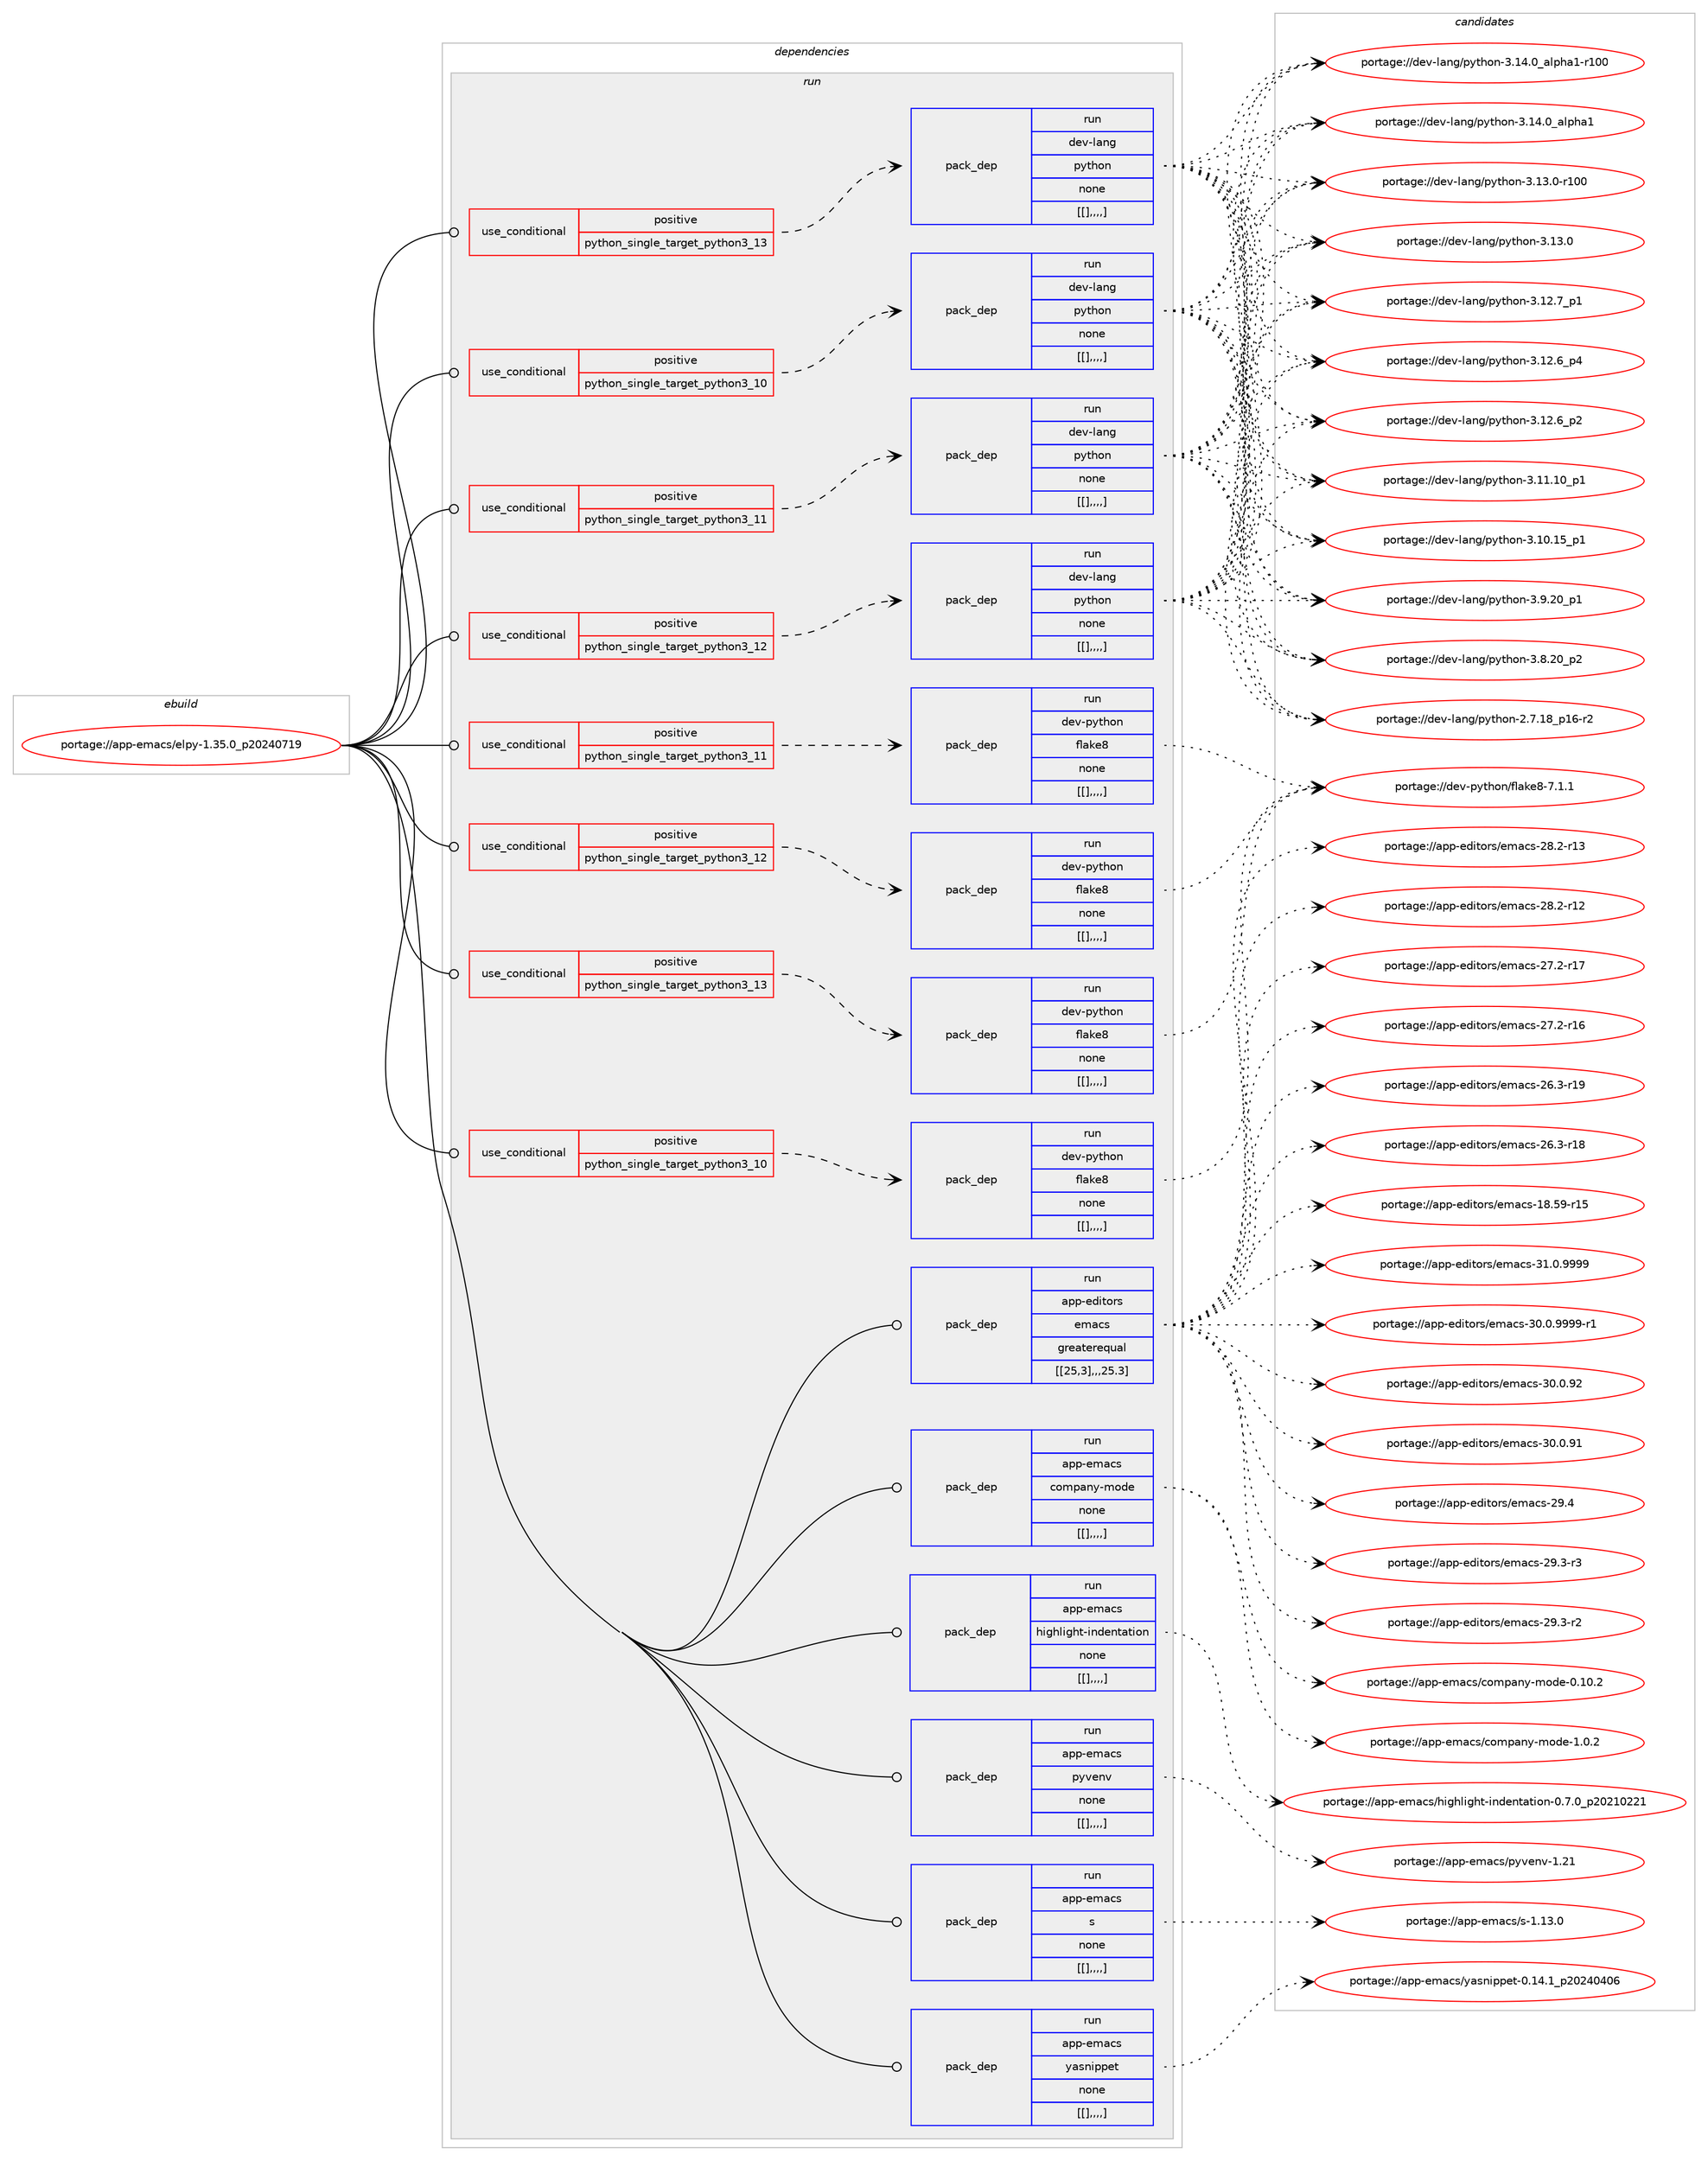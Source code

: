digraph prolog {

# *************
# Graph options
# *************

newrank=true;
concentrate=true;
compound=true;
graph [rankdir=LR,fontname=Helvetica,fontsize=10,ranksep=1.5];#, ranksep=2.5, nodesep=0.2];
edge  [arrowhead=vee];
node  [fontname=Helvetica,fontsize=10];

# **********
# The ebuild
# **********

subgraph cluster_leftcol {
color=gray;
label=<<i>ebuild</i>>;
id [label="portage://app-emacs/elpy-1.35.0_p20240719", color=red, width=4, href="../app-emacs/elpy-1.35.0_p20240719.svg"];
}

# ****************
# The dependencies
# ****************

subgraph cluster_midcol {
color=gray;
label=<<i>dependencies</i>>;
subgraph cluster_compile {
fillcolor="#eeeeee";
style=filled;
label=<<i>compile</i>>;
}
subgraph cluster_compileandrun {
fillcolor="#eeeeee";
style=filled;
label=<<i>compile and run</i>>;
}
subgraph cluster_run {
fillcolor="#eeeeee";
style=filled;
label=<<i>run</i>>;
subgraph cond5983 {
dependency21810 [label=<<TABLE BORDER="0" CELLBORDER="1" CELLSPACING="0" CELLPADDING="4"><TR><TD ROWSPAN="3" CELLPADDING="10">use_conditional</TD></TR><TR><TD>positive</TD></TR><TR><TD>python_single_target_python3_10</TD></TR></TABLE>>, shape=none, color=red];
subgraph pack15678 {
dependency21813 [label=<<TABLE BORDER="0" CELLBORDER="1" CELLSPACING="0" CELLPADDING="4" WIDTH="220"><TR><TD ROWSPAN="6" CELLPADDING="30">pack_dep</TD></TR><TR><TD WIDTH="110">run</TD></TR><TR><TD>dev-lang</TD></TR><TR><TD>python</TD></TR><TR><TD>none</TD></TR><TR><TD>[[],,,,]</TD></TR></TABLE>>, shape=none, color=blue];
}
dependency21810:e -> dependency21813:w [weight=20,style="dashed",arrowhead="vee"];
}
id:e -> dependency21810:w [weight=20,style="solid",arrowhead="odot"];
subgraph cond5995 {
dependency21865 [label=<<TABLE BORDER="0" CELLBORDER="1" CELLSPACING="0" CELLPADDING="4"><TR><TD ROWSPAN="3" CELLPADDING="10">use_conditional</TD></TR><TR><TD>positive</TD></TR><TR><TD>python_single_target_python3_10</TD></TR></TABLE>>, shape=none, color=red];
subgraph pack15735 {
dependency21903 [label=<<TABLE BORDER="0" CELLBORDER="1" CELLSPACING="0" CELLPADDING="4" WIDTH="220"><TR><TD ROWSPAN="6" CELLPADDING="30">pack_dep</TD></TR><TR><TD WIDTH="110">run</TD></TR><TR><TD>dev-python</TD></TR><TR><TD>flake8</TD></TR><TR><TD>none</TD></TR><TR><TD>[[],,,,]</TD></TR></TABLE>>, shape=none, color=blue];
}
dependency21865:e -> dependency21903:w [weight=20,style="dashed",arrowhead="vee"];
}
id:e -> dependency21865:w [weight=20,style="solid",arrowhead="odot"];
subgraph cond6024 {
dependency21925 [label=<<TABLE BORDER="0" CELLBORDER="1" CELLSPACING="0" CELLPADDING="4"><TR><TD ROWSPAN="3" CELLPADDING="10">use_conditional</TD></TR><TR><TD>positive</TD></TR><TR><TD>python_single_target_python3_11</TD></TR></TABLE>>, shape=none, color=red];
subgraph pack15770 {
dependency21961 [label=<<TABLE BORDER="0" CELLBORDER="1" CELLSPACING="0" CELLPADDING="4" WIDTH="220"><TR><TD ROWSPAN="6" CELLPADDING="30">pack_dep</TD></TR><TR><TD WIDTH="110">run</TD></TR><TR><TD>dev-lang</TD></TR><TR><TD>python</TD></TR><TR><TD>none</TD></TR><TR><TD>[[],,,,]</TD></TR></TABLE>>, shape=none, color=blue];
}
dependency21925:e -> dependency21961:w [weight=20,style="dashed",arrowhead="vee"];
}
id:e -> dependency21925:w [weight=20,style="solid",arrowhead="odot"];
subgraph cond6042 {
dependency21977 [label=<<TABLE BORDER="0" CELLBORDER="1" CELLSPACING="0" CELLPADDING="4"><TR><TD ROWSPAN="3" CELLPADDING="10">use_conditional</TD></TR><TR><TD>positive</TD></TR><TR><TD>python_single_target_python3_11</TD></TR></TABLE>>, shape=none, color=red];
subgraph pack15792 {
dependency21988 [label=<<TABLE BORDER="0" CELLBORDER="1" CELLSPACING="0" CELLPADDING="4" WIDTH="220"><TR><TD ROWSPAN="6" CELLPADDING="30">pack_dep</TD></TR><TR><TD WIDTH="110">run</TD></TR><TR><TD>dev-python</TD></TR><TR><TD>flake8</TD></TR><TR><TD>none</TD></TR><TR><TD>[[],,,,]</TD></TR></TABLE>>, shape=none, color=blue];
}
dependency21977:e -> dependency21988:w [weight=20,style="dashed",arrowhead="vee"];
}
id:e -> dependency21977:w [weight=20,style="solid",arrowhead="odot"];
subgraph cond6054 {
dependency22041 [label=<<TABLE BORDER="0" CELLBORDER="1" CELLSPACING="0" CELLPADDING="4"><TR><TD ROWSPAN="3" CELLPADDING="10">use_conditional</TD></TR><TR><TD>positive</TD></TR><TR><TD>python_single_target_python3_12</TD></TR></TABLE>>, shape=none, color=red];
subgraph pack15836 {
dependency22052 [label=<<TABLE BORDER="0" CELLBORDER="1" CELLSPACING="0" CELLPADDING="4" WIDTH="220"><TR><TD ROWSPAN="6" CELLPADDING="30">pack_dep</TD></TR><TR><TD WIDTH="110">run</TD></TR><TR><TD>dev-lang</TD></TR><TR><TD>python</TD></TR><TR><TD>none</TD></TR><TR><TD>[[],,,,]</TD></TR></TABLE>>, shape=none, color=blue];
}
dependency22041:e -> dependency22052:w [weight=20,style="dashed",arrowhead="vee"];
}
id:e -> dependency22041:w [weight=20,style="solid",arrowhead="odot"];
subgraph cond6069 {
dependency22057 [label=<<TABLE BORDER="0" CELLBORDER="1" CELLSPACING="0" CELLPADDING="4"><TR><TD ROWSPAN="3" CELLPADDING="10">use_conditional</TD></TR><TR><TD>positive</TD></TR><TR><TD>python_single_target_python3_12</TD></TR></TABLE>>, shape=none, color=red];
subgraph pack15847 {
dependency22069 [label=<<TABLE BORDER="0" CELLBORDER="1" CELLSPACING="0" CELLPADDING="4" WIDTH="220"><TR><TD ROWSPAN="6" CELLPADDING="30">pack_dep</TD></TR><TR><TD WIDTH="110">run</TD></TR><TR><TD>dev-python</TD></TR><TR><TD>flake8</TD></TR><TR><TD>none</TD></TR><TR><TD>[[],,,,]</TD></TR></TABLE>>, shape=none, color=blue];
}
dependency22057:e -> dependency22069:w [weight=20,style="dashed",arrowhead="vee"];
}
id:e -> dependency22057:w [weight=20,style="solid",arrowhead="odot"];
subgraph cond6085 {
dependency22111 [label=<<TABLE BORDER="0" CELLBORDER="1" CELLSPACING="0" CELLPADDING="4"><TR><TD ROWSPAN="3" CELLPADDING="10">use_conditional</TD></TR><TR><TD>positive</TD></TR><TR><TD>python_single_target_python3_13</TD></TR></TABLE>>, shape=none, color=red];
subgraph pack15883 {
dependency22114 [label=<<TABLE BORDER="0" CELLBORDER="1" CELLSPACING="0" CELLPADDING="4" WIDTH="220"><TR><TD ROWSPAN="6" CELLPADDING="30">pack_dep</TD></TR><TR><TD WIDTH="110">run</TD></TR><TR><TD>dev-lang</TD></TR><TR><TD>python</TD></TR><TR><TD>none</TD></TR><TR><TD>[[],,,,]</TD></TR></TABLE>>, shape=none, color=blue];
}
dependency22111:e -> dependency22114:w [weight=20,style="dashed",arrowhead="vee"];
}
id:e -> dependency22111:w [weight=20,style="solid",arrowhead="odot"];
subgraph cond6088 {
dependency22148 [label=<<TABLE BORDER="0" CELLBORDER="1" CELLSPACING="0" CELLPADDING="4"><TR><TD ROWSPAN="3" CELLPADDING="10">use_conditional</TD></TR><TR><TD>positive</TD></TR><TR><TD>python_single_target_python3_13</TD></TR></TABLE>>, shape=none, color=red];
subgraph pack15911 {
dependency22150 [label=<<TABLE BORDER="0" CELLBORDER="1" CELLSPACING="0" CELLPADDING="4" WIDTH="220"><TR><TD ROWSPAN="6" CELLPADDING="30">pack_dep</TD></TR><TR><TD WIDTH="110">run</TD></TR><TR><TD>dev-python</TD></TR><TR><TD>flake8</TD></TR><TR><TD>none</TD></TR><TR><TD>[[],,,,]</TD></TR></TABLE>>, shape=none, color=blue];
}
dependency22148:e -> dependency22150:w [weight=20,style="dashed",arrowhead="vee"];
}
id:e -> dependency22148:w [weight=20,style="solid",arrowhead="odot"];
subgraph pack15913 {
dependency22162 [label=<<TABLE BORDER="0" CELLBORDER="1" CELLSPACING="0" CELLPADDING="4" WIDTH="220"><TR><TD ROWSPAN="6" CELLPADDING="30">pack_dep</TD></TR><TR><TD WIDTH="110">run</TD></TR><TR><TD>app-editors</TD></TR><TR><TD>emacs</TD></TR><TR><TD>greaterequal</TD></TR><TR><TD>[[25,3],,,25.3]</TD></TR></TABLE>>, shape=none, color=blue];
}
id:e -> dependency22162:w [weight=20,style="solid",arrowhead="odot"];
subgraph pack15933 {
dependency22186 [label=<<TABLE BORDER="0" CELLBORDER="1" CELLSPACING="0" CELLPADDING="4" WIDTH="220"><TR><TD ROWSPAN="6" CELLPADDING="30">pack_dep</TD></TR><TR><TD WIDTH="110">run</TD></TR><TR><TD>app-emacs</TD></TR><TR><TD>company-mode</TD></TR><TR><TD>none</TD></TR><TR><TD>[[],,,,]</TD></TR></TABLE>>, shape=none, color=blue];
}
id:e -> dependency22186:w [weight=20,style="solid",arrowhead="odot"];
subgraph pack15947 {
dependency22202 [label=<<TABLE BORDER="0" CELLBORDER="1" CELLSPACING="0" CELLPADDING="4" WIDTH="220"><TR><TD ROWSPAN="6" CELLPADDING="30">pack_dep</TD></TR><TR><TD WIDTH="110">run</TD></TR><TR><TD>app-emacs</TD></TR><TR><TD>highlight-indentation</TD></TR><TR><TD>none</TD></TR><TR><TD>[[],,,,]</TD></TR></TABLE>>, shape=none, color=blue];
}
id:e -> dependency22202:w [weight=20,style="solid",arrowhead="odot"];
subgraph pack15958 {
dependency22226 [label=<<TABLE BORDER="0" CELLBORDER="1" CELLSPACING="0" CELLPADDING="4" WIDTH="220"><TR><TD ROWSPAN="6" CELLPADDING="30">pack_dep</TD></TR><TR><TD WIDTH="110">run</TD></TR><TR><TD>app-emacs</TD></TR><TR><TD>pyvenv</TD></TR><TR><TD>none</TD></TR><TR><TD>[[],,,,]</TD></TR></TABLE>>, shape=none, color=blue];
}
id:e -> dependency22226:w [weight=20,style="solid",arrowhead="odot"];
subgraph pack15991 {
dependency22262 [label=<<TABLE BORDER="0" CELLBORDER="1" CELLSPACING="0" CELLPADDING="4" WIDTH="220"><TR><TD ROWSPAN="6" CELLPADDING="30">pack_dep</TD></TR><TR><TD WIDTH="110">run</TD></TR><TR><TD>app-emacs</TD></TR><TR><TD>s</TD></TR><TR><TD>none</TD></TR><TR><TD>[[],,,,]</TD></TR></TABLE>>, shape=none, color=blue];
}
id:e -> dependency22262:w [weight=20,style="solid",arrowhead="odot"];
subgraph pack15996 {
dependency22272 [label=<<TABLE BORDER="0" CELLBORDER="1" CELLSPACING="0" CELLPADDING="4" WIDTH="220"><TR><TD ROWSPAN="6" CELLPADDING="30">pack_dep</TD></TR><TR><TD WIDTH="110">run</TD></TR><TR><TD>app-emacs</TD></TR><TR><TD>yasnippet</TD></TR><TR><TD>none</TD></TR><TR><TD>[[],,,,]</TD></TR></TABLE>>, shape=none, color=blue];
}
id:e -> dependency22272:w [weight=20,style="solid",arrowhead="odot"];
}
}

# **************
# The candidates
# **************

subgraph cluster_choices {
rank=same;
color=gray;
label=<<i>candidates</i>>;

subgraph choice14469 {
color=black;
nodesep=1;
choice100101118451089711010347112121116104111110455146495246489597108112104974945114494848 [label="portage://dev-lang/python-3.14.0_alpha1-r100", color=red, width=4,href="../dev-lang/python-3.14.0_alpha1-r100.svg"];
choice1001011184510897110103471121211161041111104551464952464895971081121049749 [label="portage://dev-lang/python-3.14.0_alpha1", color=red, width=4,href="../dev-lang/python-3.14.0_alpha1.svg"];
choice1001011184510897110103471121211161041111104551464951464845114494848 [label="portage://dev-lang/python-3.13.0-r100", color=red, width=4,href="../dev-lang/python-3.13.0-r100.svg"];
choice10010111845108971101034711212111610411111045514649514648 [label="portage://dev-lang/python-3.13.0", color=red, width=4,href="../dev-lang/python-3.13.0.svg"];
choice100101118451089711010347112121116104111110455146495046559511249 [label="portage://dev-lang/python-3.12.7_p1", color=red, width=4,href="../dev-lang/python-3.12.7_p1.svg"];
choice100101118451089711010347112121116104111110455146495046549511252 [label="portage://dev-lang/python-3.12.6_p4", color=red, width=4,href="../dev-lang/python-3.12.6_p4.svg"];
choice100101118451089711010347112121116104111110455146495046549511250 [label="portage://dev-lang/python-3.12.6_p2", color=red, width=4,href="../dev-lang/python-3.12.6_p2.svg"];
choice10010111845108971101034711212111610411111045514649494649489511249 [label="portage://dev-lang/python-3.11.10_p1", color=red, width=4,href="../dev-lang/python-3.11.10_p1.svg"];
choice10010111845108971101034711212111610411111045514649484649539511249 [label="portage://dev-lang/python-3.10.15_p1", color=red, width=4,href="../dev-lang/python-3.10.15_p1.svg"];
choice100101118451089711010347112121116104111110455146574650489511249 [label="portage://dev-lang/python-3.9.20_p1", color=red, width=4,href="../dev-lang/python-3.9.20_p1.svg"];
choice100101118451089711010347112121116104111110455146564650489511250 [label="portage://dev-lang/python-3.8.20_p2", color=red, width=4,href="../dev-lang/python-3.8.20_p2.svg"];
choice100101118451089711010347112121116104111110455046554649569511249544511450 [label="portage://dev-lang/python-2.7.18_p16-r2", color=red, width=4,href="../dev-lang/python-2.7.18_p16-r2.svg"];
dependency21813:e -> choice100101118451089711010347112121116104111110455146495246489597108112104974945114494848:w [style=dotted,weight="100"];
dependency21813:e -> choice1001011184510897110103471121211161041111104551464952464895971081121049749:w [style=dotted,weight="100"];
dependency21813:e -> choice1001011184510897110103471121211161041111104551464951464845114494848:w [style=dotted,weight="100"];
dependency21813:e -> choice10010111845108971101034711212111610411111045514649514648:w [style=dotted,weight="100"];
dependency21813:e -> choice100101118451089711010347112121116104111110455146495046559511249:w [style=dotted,weight="100"];
dependency21813:e -> choice100101118451089711010347112121116104111110455146495046549511252:w [style=dotted,weight="100"];
dependency21813:e -> choice100101118451089711010347112121116104111110455146495046549511250:w [style=dotted,weight="100"];
dependency21813:e -> choice10010111845108971101034711212111610411111045514649494649489511249:w [style=dotted,weight="100"];
dependency21813:e -> choice10010111845108971101034711212111610411111045514649484649539511249:w [style=dotted,weight="100"];
dependency21813:e -> choice100101118451089711010347112121116104111110455146574650489511249:w [style=dotted,weight="100"];
dependency21813:e -> choice100101118451089711010347112121116104111110455146564650489511250:w [style=dotted,weight="100"];
dependency21813:e -> choice100101118451089711010347112121116104111110455046554649569511249544511450:w [style=dotted,weight="100"];
}
subgraph choice14481 {
color=black;
nodesep=1;
choice10010111845112121116104111110471021089710710156455546494649 [label="portage://dev-python/flake8-7.1.1", color=red, width=4,href="../dev-python/flake8-7.1.1.svg"];
dependency21903:e -> choice10010111845112121116104111110471021089710710156455546494649:w [style=dotted,weight="100"];
}
subgraph choice14522 {
color=black;
nodesep=1;
choice100101118451089711010347112121116104111110455146495246489597108112104974945114494848 [label="portage://dev-lang/python-3.14.0_alpha1-r100", color=red, width=4,href="../dev-lang/python-3.14.0_alpha1-r100.svg"];
choice1001011184510897110103471121211161041111104551464952464895971081121049749 [label="portage://dev-lang/python-3.14.0_alpha1", color=red, width=4,href="../dev-lang/python-3.14.0_alpha1.svg"];
choice1001011184510897110103471121211161041111104551464951464845114494848 [label="portage://dev-lang/python-3.13.0-r100", color=red, width=4,href="../dev-lang/python-3.13.0-r100.svg"];
choice10010111845108971101034711212111610411111045514649514648 [label="portage://dev-lang/python-3.13.0", color=red, width=4,href="../dev-lang/python-3.13.0.svg"];
choice100101118451089711010347112121116104111110455146495046559511249 [label="portage://dev-lang/python-3.12.7_p1", color=red, width=4,href="../dev-lang/python-3.12.7_p1.svg"];
choice100101118451089711010347112121116104111110455146495046549511252 [label="portage://dev-lang/python-3.12.6_p4", color=red, width=4,href="../dev-lang/python-3.12.6_p4.svg"];
choice100101118451089711010347112121116104111110455146495046549511250 [label="portage://dev-lang/python-3.12.6_p2", color=red, width=4,href="../dev-lang/python-3.12.6_p2.svg"];
choice10010111845108971101034711212111610411111045514649494649489511249 [label="portage://dev-lang/python-3.11.10_p1", color=red, width=4,href="../dev-lang/python-3.11.10_p1.svg"];
choice10010111845108971101034711212111610411111045514649484649539511249 [label="portage://dev-lang/python-3.10.15_p1", color=red, width=4,href="../dev-lang/python-3.10.15_p1.svg"];
choice100101118451089711010347112121116104111110455146574650489511249 [label="portage://dev-lang/python-3.9.20_p1", color=red, width=4,href="../dev-lang/python-3.9.20_p1.svg"];
choice100101118451089711010347112121116104111110455146564650489511250 [label="portage://dev-lang/python-3.8.20_p2", color=red, width=4,href="../dev-lang/python-3.8.20_p2.svg"];
choice100101118451089711010347112121116104111110455046554649569511249544511450 [label="portage://dev-lang/python-2.7.18_p16-r2", color=red, width=4,href="../dev-lang/python-2.7.18_p16-r2.svg"];
dependency21961:e -> choice100101118451089711010347112121116104111110455146495246489597108112104974945114494848:w [style=dotted,weight="100"];
dependency21961:e -> choice1001011184510897110103471121211161041111104551464952464895971081121049749:w [style=dotted,weight="100"];
dependency21961:e -> choice1001011184510897110103471121211161041111104551464951464845114494848:w [style=dotted,weight="100"];
dependency21961:e -> choice10010111845108971101034711212111610411111045514649514648:w [style=dotted,weight="100"];
dependency21961:e -> choice100101118451089711010347112121116104111110455146495046559511249:w [style=dotted,weight="100"];
dependency21961:e -> choice100101118451089711010347112121116104111110455146495046549511252:w [style=dotted,weight="100"];
dependency21961:e -> choice100101118451089711010347112121116104111110455146495046549511250:w [style=dotted,weight="100"];
dependency21961:e -> choice10010111845108971101034711212111610411111045514649494649489511249:w [style=dotted,weight="100"];
dependency21961:e -> choice10010111845108971101034711212111610411111045514649484649539511249:w [style=dotted,weight="100"];
dependency21961:e -> choice100101118451089711010347112121116104111110455146574650489511249:w [style=dotted,weight="100"];
dependency21961:e -> choice100101118451089711010347112121116104111110455146564650489511250:w [style=dotted,weight="100"];
dependency21961:e -> choice100101118451089711010347112121116104111110455046554649569511249544511450:w [style=dotted,weight="100"];
}
subgraph choice14541 {
color=black;
nodesep=1;
choice10010111845112121116104111110471021089710710156455546494649 [label="portage://dev-python/flake8-7.1.1", color=red, width=4,href="../dev-python/flake8-7.1.1.svg"];
dependency21988:e -> choice10010111845112121116104111110471021089710710156455546494649:w [style=dotted,weight="100"];
}
subgraph choice14543 {
color=black;
nodesep=1;
choice100101118451089711010347112121116104111110455146495246489597108112104974945114494848 [label="portage://dev-lang/python-3.14.0_alpha1-r100", color=red, width=4,href="../dev-lang/python-3.14.0_alpha1-r100.svg"];
choice1001011184510897110103471121211161041111104551464952464895971081121049749 [label="portage://dev-lang/python-3.14.0_alpha1", color=red, width=4,href="../dev-lang/python-3.14.0_alpha1.svg"];
choice1001011184510897110103471121211161041111104551464951464845114494848 [label="portage://dev-lang/python-3.13.0-r100", color=red, width=4,href="../dev-lang/python-3.13.0-r100.svg"];
choice10010111845108971101034711212111610411111045514649514648 [label="portage://dev-lang/python-3.13.0", color=red, width=4,href="../dev-lang/python-3.13.0.svg"];
choice100101118451089711010347112121116104111110455146495046559511249 [label="portage://dev-lang/python-3.12.7_p1", color=red, width=4,href="../dev-lang/python-3.12.7_p1.svg"];
choice100101118451089711010347112121116104111110455146495046549511252 [label="portage://dev-lang/python-3.12.6_p4", color=red, width=4,href="../dev-lang/python-3.12.6_p4.svg"];
choice100101118451089711010347112121116104111110455146495046549511250 [label="portage://dev-lang/python-3.12.6_p2", color=red, width=4,href="../dev-lang/python-3.12.6_p2.svg"];
choice10010111845108971101034711212111610411111045514649494649489511249 [label="portage://dev-lang/python-3.11.10_p1", color=red, width=4,href="../dev-lang/python-3.11.10_p1.svg"];
choice10010111845108971101034711212111610411111045514649484649539511249 [label="portage://dev-lang/python-3.10.15_p1", color=red, width=4,href="../dev-lang/python-3.10.15_p1.svg"];
choice100101118451089711010347112121116104111110455146574650489511249 [label="portage://dev-lang/python-3.9.20_p1", color=red, width=4,href="../dev-lang/python-3.9.20_p1.svg"];
choice100101118451089711010347112121116104111110455146564650489511250 [label="portage://dev-lang/python-3.8.20_p2", color=red, width=4,href="../dev-lang/python-3.8.20_p2.svg"];
choice100101118451089711010347112121116104111110455046554649569511249544511450 [label="portage://dev-lang/python-2.7.18_p16-r2", color=red, width=4,href="../dev-lang/python-2.7.18_p16-r2.svg"];
dependency22052:e -> choice100101118451089711010347112121116104111110455146495246489597108112104974945114494848:w [style=dotted,weight="100"];
dependency22052:e -> choice1001011184510897110103471121211161041111104551464952464895971081121049749:w [style=dotted,weight="100"];
dependency22052:e -> choice1001011184510897110103471121211161041111104551464951464845114494848:w [style=dotted,weight="100"];
dependency22052:e -> choice10010111845108971101034711212111610411111045514649514648:w [style=dotted,weight="100"];
dependency22052:e -> choice100101118451089711010347112121116104111110455146495046559511249:w [style=dotted,weight="100"];
dependency22052:e -> choice100101118451089711010347112121116104111110455146495046549511252:w [style=dotted,weight="100"];
dependency22052:e -> choice100101118451089711010347112121116104111110455146495046549511250:w [style=dotted,weight="100"];
dependency22052:e -> choice10010111845108971101034711212111610411111045514649494649489511249:w [style=dotted,weight="100"];
dependency22052:e -> choice10010111845108971101034711212111610411111045514649484649539511249:w [style=dotted,weight="100"];
dependency22052:e -> choice100101118451089711010347112121116104111110455146574650489511249:w [style=dotted,weight="100"];
dependency22052:e -> choice100101118451089711010347112121116104111110455146564650489511250:w [style=dotted,weight="100"];
dependency22052:e -> choice100101118451089711010347112121116104111110455046554649569511249544511450:w [style=dotted,weight="100"];
}
subgraph choice14562 {
color=black;
nodesep=1;
choice10010111845112121116104111110471021089710710156455546494649 [label="portage://dev-python/flake8-7.1.1", color=red, width=4,href="../dev-python/flake8-7.1.1.svg"];
dependency22069:e -> choice10010111845112121116104111110471021089710710156455546494649:w [style=dotted,weight="100"];
}
subgraph choice14564 {
color=black;
nodesep=1;
choice100101118451089711010347112121116104111110455146495246489597108112104974945114494848 [label="portage://dev-lang/python-3.14.0_alpha1-r100", color=red, width=4,href="../dev-lang/python-3.14.0_alpha1-r100.svg"];
choice1001011184510897110103471121211161041111104551464952464895971081121049749 [label="portage://dev-lang/python-3.14.0_alpha1", color=red, width=4,href="../dev-lang/python-3.14.0_alpha1.svg"];
choice1001011184510897110103471121211161041111104551464951464845114494848 [label="portage://dev-lang/python-3.13.0-r100", color=red, width=4,href="../dev-lang/python-3.13.0-r100.svg"];
choice10010111845108971101034711212111610411111045514649514648 [label="portage://dev-lang/python-3.13.0", color=red, width=4,href="../dev-lang/python-3.13.0.svg"];
choice100101118451089711010347112121116104111110455146495046559511249 [label="portage://dev-lang/python-3.12.7_p1", color=red, width=4,href="../dev-lang/python-3.12.7_p1.svg"];
choice100101118451089711010347112121116104111110455146495046549511252 [label="portage://dev-lang/python-3.12.6_p4", color=red, width=4,href="../dev-lang/python-3.12.6_p4.svg"];
choice100101118451089711010347112121116104111110455146495046549511250 [label="portage://dev-lang/python-3.12.6_p2", color=red, width=4,href="../dev-lang/python-3.12.6_p2.svg"];
choice10010111845108971101034711212111610411111045514649494649489511249 [label="portage://dev-lang/python-3.11.10_p1", color=red, width=4,href="../dev-lang/python-3.11.10_p1.svg"];
choice10010111845108971101034711212111610411111045514649484649539511249 [label="portage://dev-lang/python-3.10.15_p1", color=red, width=4,href="../dev-lang/python-3.10.15_p1.svg"];
choice100101118451089711010347112121116104111110455146574650489511249 [label="portage://dev-lang/python-3.9.20_p1", color=red, width=4,href="../dev-lang/python-3.9.20_p1.svg"];
choice100101118451089711010347112121116104111110455146564650489511250 [label="portage://dev-lang/python-3.8.20_p2", color=red, width=4,href="../dev-lang/python-3.8.20_p2.svg"];
choice100101118451089711010347112121116104111110455046554649569511249544511450 [label="portage://dev-lang/python-2.7.18_p16-r2", color=red, width=4,href="../dev-lang/python-2.7.18_p16-r2.svg"];
dependency22114:e -> choice100101118451089711010347112121116104111110455146495246489597108112104974945114494848:w [style=dotted,weight="100"];
dependency22114:e -> choice1001011184510897110103471121211161041111104551464952464895971081121049749:w [style=dotted,weight="100"];
dependency22114:e -> choice1001011184510897110103471121211161041111104551464951464845114494848:w [style=dotted,weight="100"];
dependency22114:e -> choice10010111845108971101034711212111610411111045514649514648:w [style=dotted,weight="100"];
dependency22114:e -> choice100101118451089711010347112121116104111110455146495046559511249:w [style=dotted,weight="100"];
dependency22114:e -> choice100101118451089711010347112121116104111110455146495046549511252:w [style=dotted,weight="100"];
dependency22114:e -> choice100101118451089711010347112121116104111110455146495046549511250:w [style=dotted,weight="100"];
dependency22114:e -> choice10010111845108971101034711212111610411111045514649494649489511249:w [style=dotted,weight="100"];
dependency22114:e -> choice10010111845108971101034711212111610411111045514649484649539511249:w [style=dotted,weight="100"];
dependency22114:e -> choice100101118451089711010347112121116104111110455146574650489511249:w [style=dotted,weight="100"];
dependency22114:e -> choice100101118451089711010347112121116104111110455146564650489511250:w [style=dotted,weight="100"];
dependency22114:e -> choice100101118451089711010347112121116104111110455046554649569511249544511450:w [style=dotted,weight="100"];
}
subgraph choice14631 {
color=black;
nodesep=1;
choice10010111845112121116104111110471021089710710156455546494649 [label="portage://dev-python/flake8-7.1.1", color=red, width=4,href="../dev-python/flake8-7.1.1.svg"];
dependency22150:e -> choice10010111845112121116104111110471021089710710156455546494649:w [style=dotted,weight="100"];
}
subgraph choice14636 {
color=black;
nodesep=1;
choice971121124510110010511611111411547101109979911545514946484657575757 [label="portage://app-editors/emacs-31.0.9999", color=red, width=4,href="../app-editors/emacs-31.0.9999.svg"];
choice9711211245101100105116111114115471011099799115455148464846575757574511449 [label="portage://app-editors/emacs-30.0.9999-r1", color=red, width=4,href="../app-editors/emacs-30.0.9999-r1.svg"];
choice97112112451011001051161111141154710110997991154551484648465750 [label="portage://app-editors/emacs-30.0.92", color=red, width=4,href="../app-editors/emacs-30.0.92.svg"];
choice97112112451011001051161111141154710110997991154551484648465749 [label="portage://app-editors/emacs-30.0.91", color=red, width=4,href="../app-editors/emacs-30.0.91.svg"];
choice97112112451011001051161111141154710110997991154550574652 [label="portage://app-editors/emacs-29.4", color=red, width=4,href="../app-editors/emacs-29.4.svg"];
choice971121124510110010511611111411547101109979911545505746514511451 [label="portage://app-editors/emacs-29.3-r3", color=red, width=4,href="../app-editors/emacs-29.3-r3.svg"];
choice971121124510110010511611111411547101109979911545505746514511450 [label="portage://app-editors/emacs-29.3-r2", color=red, width=4,href="../app-editors/emacs-29.3-r2.svg"];
choice97112112451011001051161111141154710110997991154550564650451144951 [label="portage://app-editors/emacs-28.2-r13", color=red, width=4,href="../app-editors/emacs-28.2-r13.svg"];
choice97112112451011001051161111141154710110997991154550564650451144950 [label="portage://app-editors/emacs-28.2-r12", color=red, width=4,href="../app-editors/emacs-28.2-r12.svg"];
choice97112112451011001051161111141154710110997991154550554650451144955 [label="portage://app-editors/emacs-27.2-r17", color=red, width=4,href="../app-editors/emacs-27.2-r17.svg"];
choice97112112451011001051161111141154710110997991154550554650451144954 [label="portage://app-editors/emacs-27.2-r16", color=red, width=4,href="../app-editors/emacs-27.2-r16.svg"];
choice97112112451011001051161111141154710110997991154550544651451144957 [label="portage://app-editors/emacs-26.3-r19", color=red, width=4,href="../app-editors/emacs-26.3-r19.svg"];
choice97112112451011001051161111141154710110997991154550544651451144956 [label="portage://app-editors/emacs-26.3-r18", color=red, width=4,href="../app-editors/emacs-26.3-r18.svg"];
choice9711211245101100105116111114115471011099799115454956465357451144953 [label="portage://app-editors/emacs-18.59-r15", color=red, width=4,href="../app-editors/emacs-18.59-r15.svg"];
dependency22162:e -> choice971121124510110010511611111411547101109979911545514946484657575757:w [style=dotted,weight="100"];
dependency22162:e -> choice9711211245101100105116111114115471011099799115455148464846575757574511449:w [style=dotted,weight="100"];
dependency22162:e -> choice97112112451011001051161111141154710110997991154551484648465750:w [style=dotted,weight="100"];
dependency22162:e -> choice97112112451011001051161111141154710110997991154551484648465749:w [style=dotted,weight="100"];
dependency22162:e -> choice97112112451011001051161111141154710110997991154550574652:w [style=dotted,weight="100"];
dependency22162:e -> choice971121124510110010511611111411547101109979911545505746514511451:w [style=dotted,weight="100"];
dependency22162:e -> choice971121124510110010511611111411547101109979911545505746514511450:w [style=dotted,weight="100"];
dependency22162:e -> choice97112112451011001051161111141154710110997991154550564650451144951:w [style=dotted,weight="100"];
dependency22162:e -> choice97112112451011001051161111141154710110997991154550564650451144950:w [style=dotted,weight="100"];
dependency22162:e -> choice97112112451011001051161111141154710110997991154550554650451144955:w [style=dotted,weight="100"];
dependency22162:e -> choice97112112451011001051161111141154710110997991154550554650451144954:w [style=dotted,weight="100"];
dependency22162:e -> choice97112112451011001051161111141154710110997991154550544651451144957:w [style=dotted,weight="100"];
dependency22162:e -> choice97112112451011001051161111141154710110997991154550544651451144956:w [style=dotted,weight="100"];
dependency22162:e -> choice9711211245101100105116111114115471011099799115454956465357451144953:w [style=dotted,weight="100"];
}
subgraph choice14654 {
color=black;
nodesep=1;
choice9711211245101109979911547991111091129711012145109111100101454946484650 [label="portage://app-emacs/company-mode-1.0.2", color=red, width=4,href="../app-emacs/company-mode-1.0.2.svg"];
choice971121124510110997991154799111109112971101214510911110010145484649484650 [label="portage://app-emacs/company-mode-0.10.2", color=red, width=4,href="../app-emacs/company-mode-0.10.2.svg"];
dependency22186:e -> choice9711211245101109979911547991111091129711012145109111100101454946484650:w [style=dotted,weight="100"];
dependency22186:e -> choice971121124510110997991154799111109112971101214510911110010145484649484650:w [style=dotted,weight="100"];
}
subgraph choice14670 {
color=black;
nodesep=1;
choice97112112451011099799115471041051031041081051031041164510511010010111011697116105111110454846554648951125048504948505049 [label="portage://app-emacs/highlight-indentation-0.7.0_p20210221", color=red, width=4,href="../app-emacs/highlight-indentation-0.7.0_p20210221.svg"];
dependency22202:e -> choice97112112451011099799115471041051031041081051031041164510511010010111011697116105111110454846554648951125048504948505049:w [style=dotted,weight="100"];
}
subgraph choice14682 {
color=black;
nodesep=1;
choice97112112451011099799115471121211181011101184549465049 [label="portage://app-emacs/pyvenv-1.21", color=red, width=4,href="../app-emacs/pyvenv-1.21.svg"];
dependency22226:e -> choice97112112451011099799115471121211181011101184549465049:w [style=dotted,weight="100"];
}
subgraph choice14685 {
color=black;
nodesep=1;
choice971121124510110997991154711545494649514648 [label="portage://app-emacs/s-1.13.0", color=red, width=4,href="../app-emacs/s-1.13.0.svg"];
dependency22262:e -> choice971121124510110997991154711545494649514648:w [style=dotted,weight="100"];
}
subgraph choice14690 {
color=black;
nodesep=1;
choice97112112451011099799115471219711511010511211210111645484649524649951125048505248524854 [label="portage://app-emacs/yasnippet-0.14.1_p20240406", color=red, width=4,href="../app-emacs/yasnippet-0.14.1_p20240406.svg"];
dependency22272:e -> choice97112112451011099799115471219711511010511211210111645484649524649951125048505248524854:w [style=dotted,weight="100"];
}
}

}
